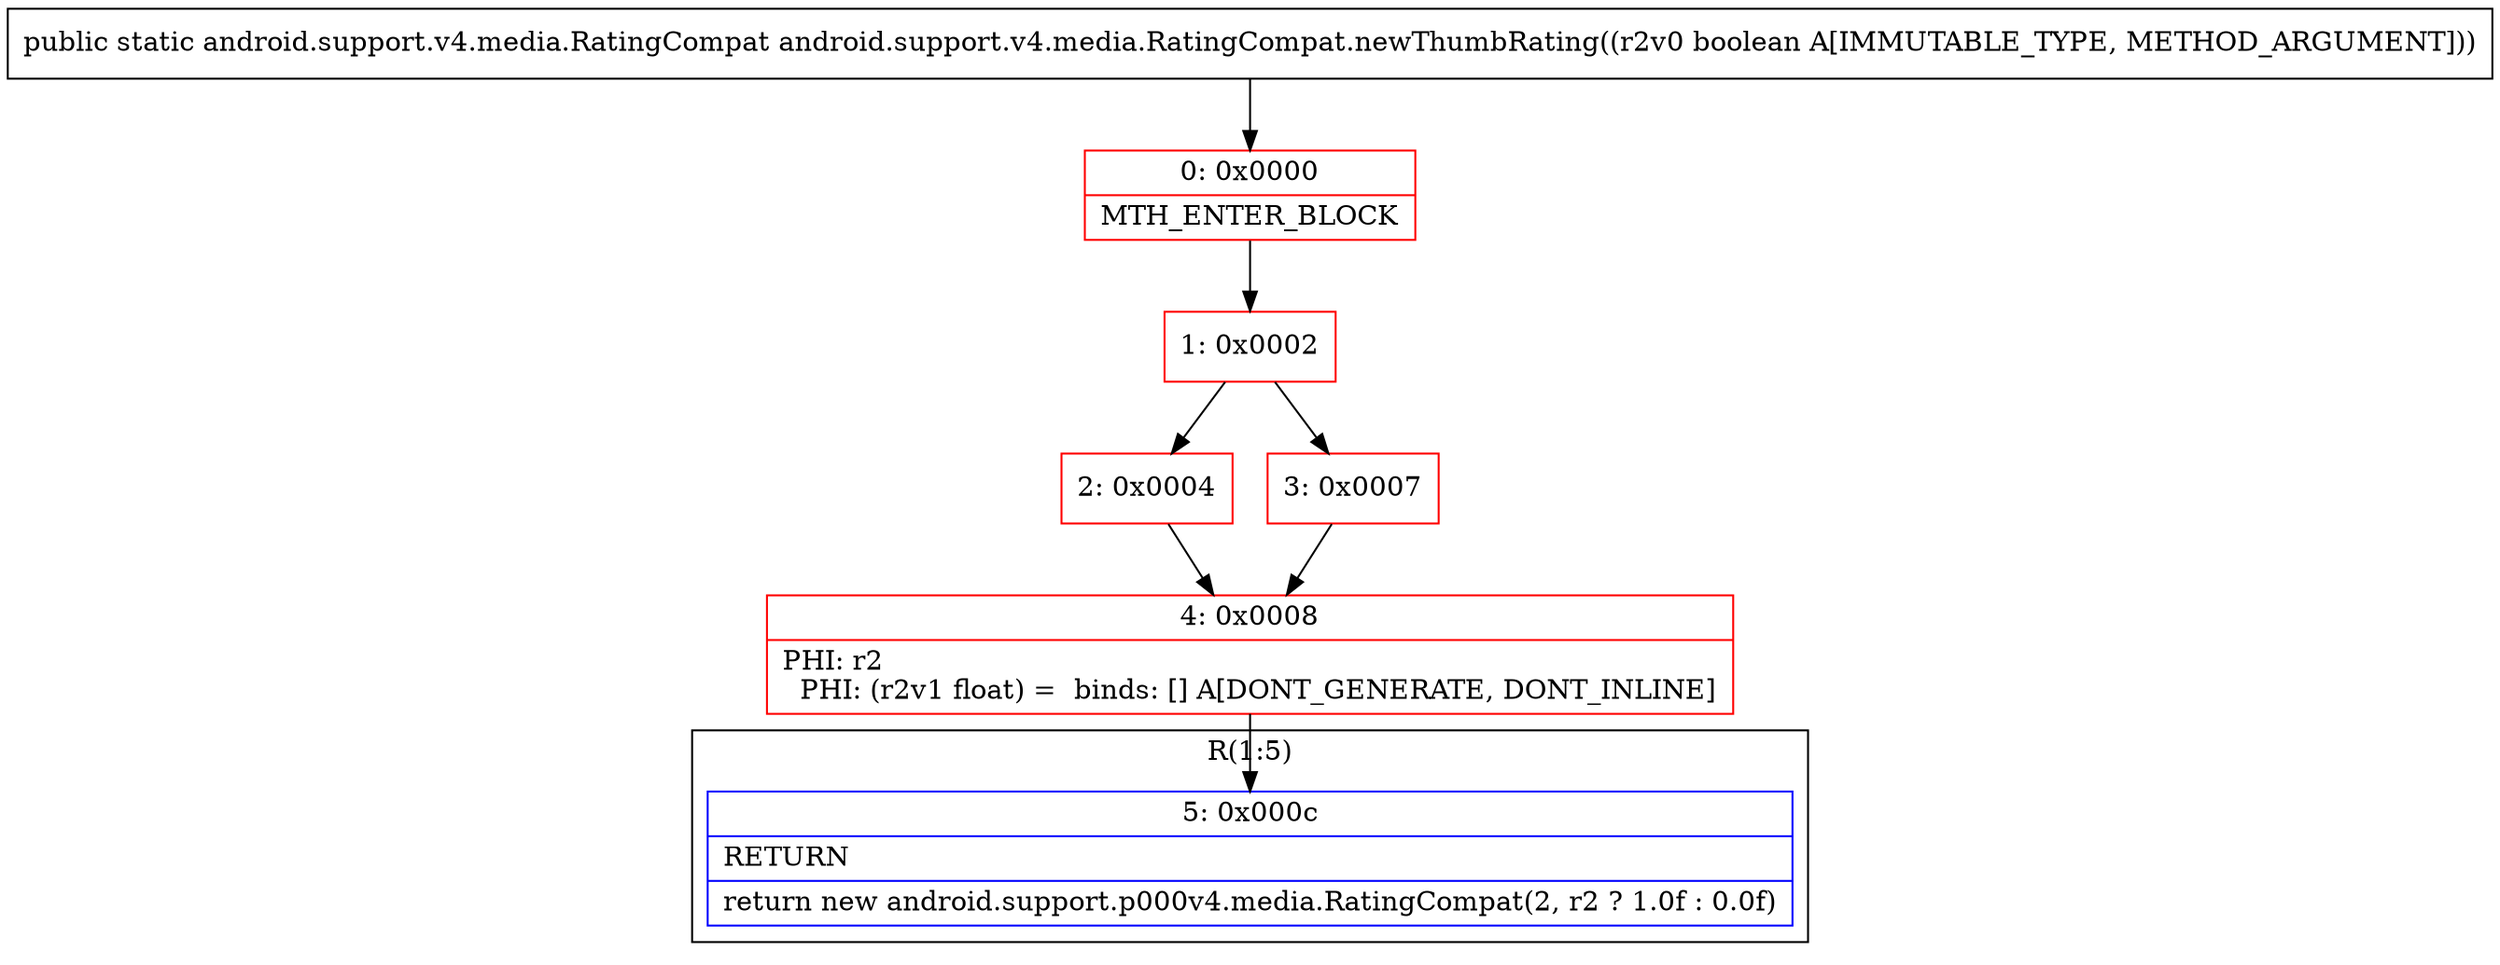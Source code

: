digraph "CFG forandroid.support.v4.media.RatingCompat.newThumbRating(Z)Landroid\/support\/v4\/media\/RatingCompat;" {
subgraph cluster_Region_1694562059 {
label = "R(1:5)";
node [shape=record,color=blue];
Node_5 [shape=record,label="{5\:\ 0x000c|RETURN\l|return new android.support.p000v4.media.RatingCompat(2, r2 ? 1.0f : 0.0f)\l}"];
}
Node_0 [shape=record,color=red,label="{0\:\ 0x0000|MTH_ENTER_BLOCK\l}"];
Node_1 [shape=record,color=red,label="{1\:\ 0x0002}"];
Node_2 [shape=record,color=red,label="{2\:\ 0x0004}"];
Node_3 [shape=record,color=red,label="{3\:\ 0x0007}"];
Node_4 [shape=record,color=red,label="{4\:\ 0x0008|PHI: r2 \l  PHI: (r2v1 float) =  binds: [] A[DONT_GENERATE, DONT_INLINE]\l}"];
MethodNode[shape=record,label="{public static android.support.v4.media.RatingCompat android.support.v4.media.RatingCompat.newThumbRating((r2v0 boolean A[IMMUTABLE_TYPE, METHOD_ARGUMENT])) }"];
MethodNode -> Node_0;
Node_0 -> Node_1;
Node_1 -> Node_2;
Node_1 -> Node_3;
Node_2 -> Node_4;
Node_3 -> Node_4;
Node_4 -> Node_5;
}

